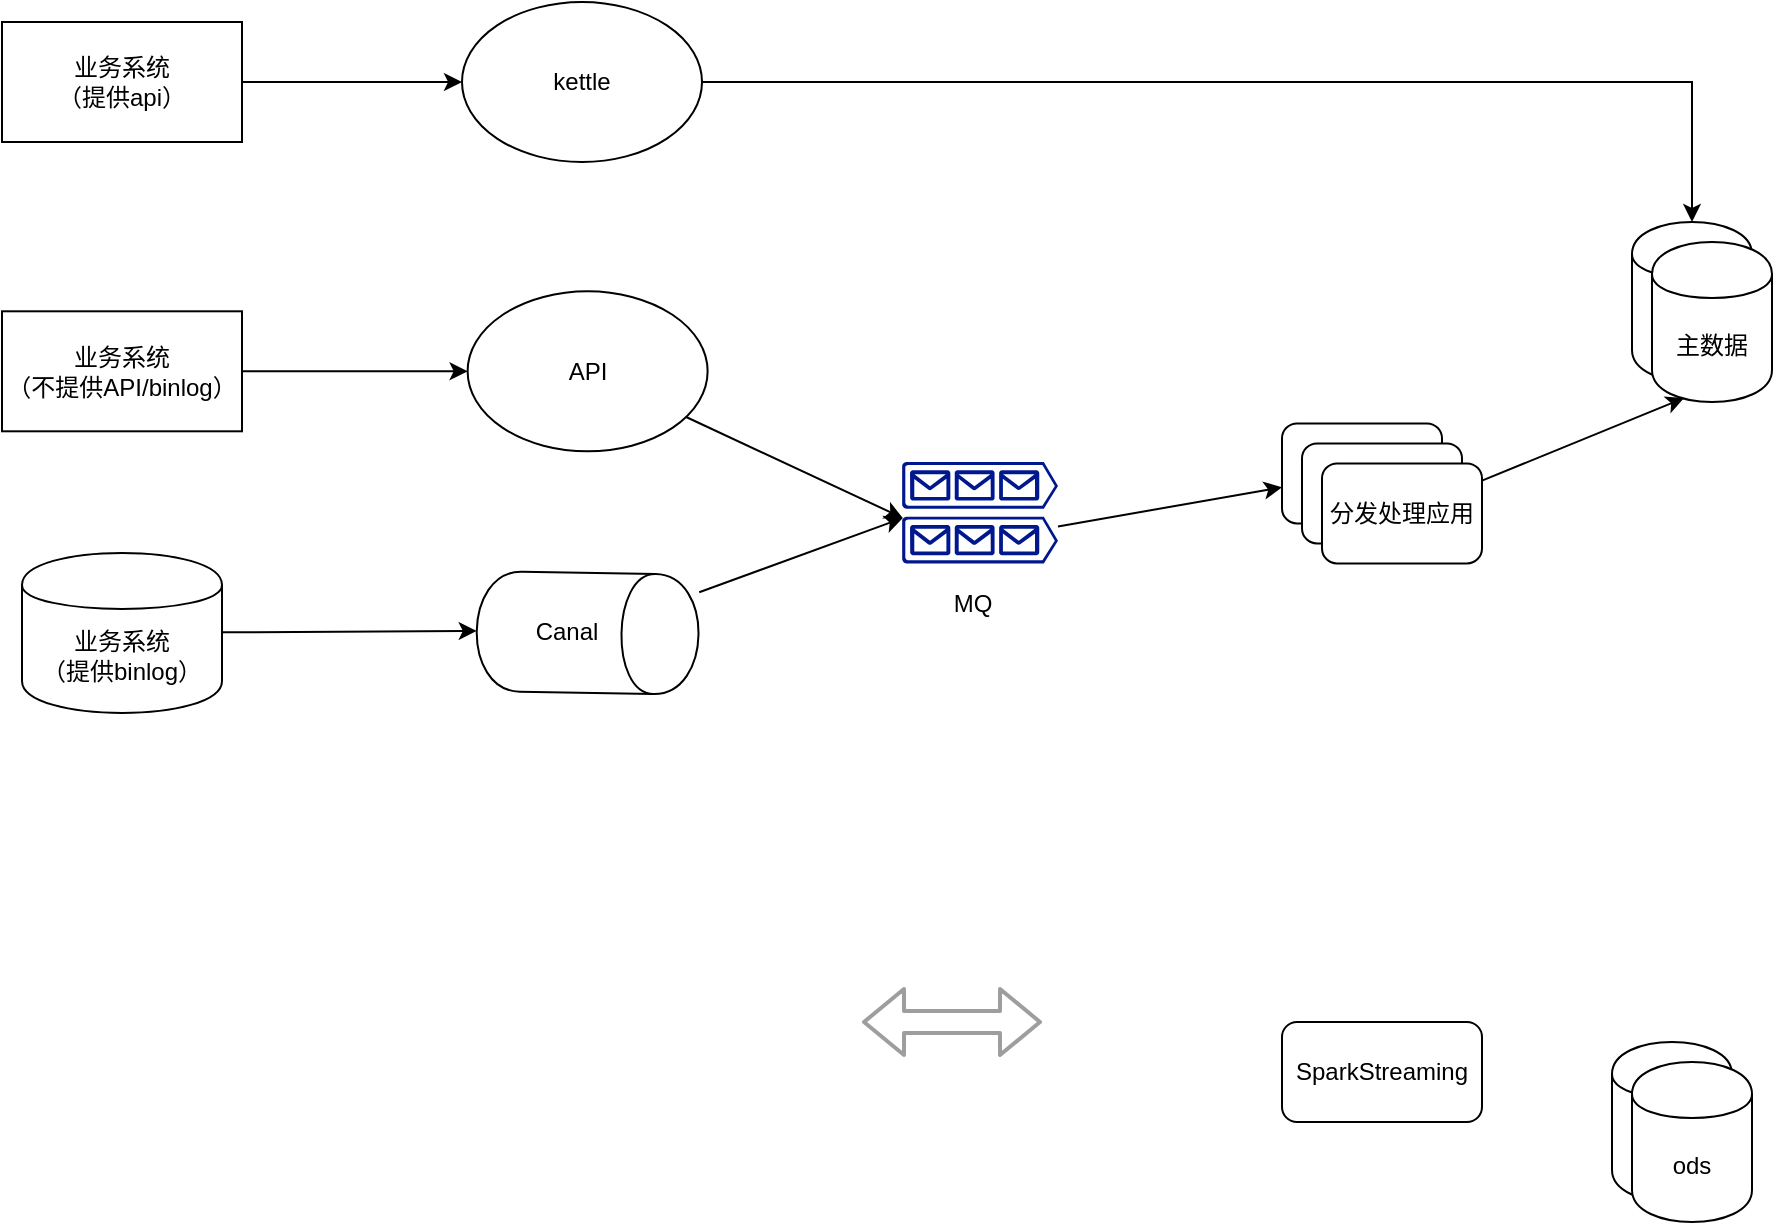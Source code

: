<mxfile version="13.3.5" type="device" pages="2"><diagram id="YqEWtHkaLnO7ShCe0ooJ" name="数据流转图"><mxGraphModel dx="1250" dy="900" grid="1" gridSize="10" guides="1" tooltips="1" connect="1" arrows="1" fold="1" page="1" pageScale="1" pageWidth="827" pageHeight="1169" math="0" shadow="0"><root><mxCell id="0"/><mxCell id="1" parent="0"/><mxCell id="hmnX2ze8-wlTfOxi140G-15" style="rounded=0;orthogonalLoop=1;jettySize=auto;html=1;entryX=0.5;entryY=1;entryDx=0;entryDy=0;" edge="1" parent="1" source="JNGMEdzBtI21aGWD89f5-1" target="JNGMEdzBtI21aGWD89f5-4"><mxGeometry relative="1" as="geometry"/></mxCell><mxCell id="JNGMEdzBtI21aGWD89f5-1" value="业务系统&lt;br&gt;（提供binlog）" style="shape=cylinder;whiteSpace=wrap;html=1;boundedLbl=1;backgroundOutline=1;" parent="1" vertex="1"><mxGeometry x="50" y="365.44" width="100" height="80" as="geometry"/></mxCell><mxCell id="hmnX2ze8-wlTfOxi140G-18" style="edgeStyle=none;rounded=0;orthogonalLoop=1;jettySize=auto;html=1;entryX=0.005;entryY=0.03;entryDx=0;entryDy=0;entryPerimeter=0;" edge="1" parent="1" source="JNGMEdzBtI21aGWD89f5-4" target="JNGMEdzBtI21aGWD89f5-14"><mxGeometry relative="1" as="geometry"/></mxCell><mxCell id="JNGMEdzBtI21aGWD89f5-4" value="" style="shape=cylinder;whiteSpace=wrap;html=1;boundedLbl=1;backgroundOutline=1;rotation=91;" parent="1" vertex="1"><mxGeometry x="302.81" y="350" width="60" height="110.88" as="geometry"/></mxCell><mxCell id="JNGMEdzBtI21aGWD89f5-5" value="Canal" style="text;html=1;align=center;verticalAlign=middle;resizable=0;points=[];autosize=1;" parent="1" vertex="1"><mxGeometry x="297.18" y="395.44" width="50" height="20" as="geometry"/></mxCell><mxCell id="JNGMEdzBtI21aGWD89f5-16" value="MQ" style="text;html=1;align=center;verticalAlign=middle;resizable=0;points=[];autosize=1;" parent="1" vertex="1"><mxGeometry x="510" y="380.7" width="30" height="20" as="geometry"/></mxCell><mxCell id="JNGMEdzBtI21aGWD89f5-17" value="" style="group" parent="1" vertex="1" connectable="0"><mxGeometry x="490" y="320" width="90" height="50.7" as="geometry"/></mxCell><mxCell id="JNGMEdzBtI21aGWD89f5-13" value="" style="aspect=fixed;pointerEvents=1;shadow=0;dashed=0;html=1;strokeColor=none;labelPosition=center;verticalLabelPosition=bottom;verticalAlign=top;align=center;fillColor=#00188D;shape=mxgraph.azure.queue_generic" parent="JNGMEdzBtI21aGWD89f5-17" vertex="1"><mxGeometry width="78" height="23.4" as="geometry"/></mxCell><mxCell id="JNGMEdzBtI21aGWD89f5-14" value="" style="aspect=fixed;pointerEvents=1;shadow=0;dashed=0;html=1;strokeColor=none;labelPosition=center;verticalLabelPosition=bottom;verticalAlign=top;align=center;fillColor=#00188D;shape=mxgraph.azure.queue_generic" parent="JNGMEdzBtI21aGWD89f5-17" vertex="1"><mxGeometry y="27.3" width="78" height="23.4" as="geometry"/></mxCell><mxCell id="JNGMEdzBtI21aGWD89f5-19" value="主数据" style="shape=cylinder;whiteSpace=wrap;html=1;boundedLbl=1;backgroundOutline=1;" parent="1" vertex="1"><mxGeometry x="855" y="200.0" width="60" height="80" as="geometry"/></mxCell><mxCell id="JNGMEdzBtI21aGWD89f5-22" value="分发应用" style="rounded=1;whiteSpace=wrap;html=1;" parent="1" vertex="1"><mxGeometry x="680" y="300.7" width="80" height="50" as="geometry"/></mxCell><mxCell id="JNGMEdzBtI21aGWD89f5-24" value="" style="shape=flexArrow;endArrow=classic;startArrow=classic;html=1;strokeWidth=2;strokeColor=#9E9E9E;" parent="1" edge="1"><mxGeometry width="50" height="50" relative="1" as="geometry"><mxPoint x="470" y="600" as="sourcePoint"/><mxPoint x="560" y="600" as="targetPoint"/></mxGeometry></mxCell><mxCell id="hmnX2ze8-wlTfOxi140G-23" style="edgeStyle=orthogonalEdgeStyle;rounded=0;orthogonalLoop=1;jettySize=auto;html=1;" edge="1" parent="1" source="hmnX2ze8-wlTfOxi140G-1" target="JNGMEdzBtI21aGWD89f5-19"><mxGeometry relative="1" as="geometry"/></mxCell><mxCell id="hmnX2ze8-wlTfOxi140G-1" value="kettle" style="ellipse;whiteSpace=wrap;html=1;" vertex="1" parent="1"><mxGeometry x="270" y="90" width="120" height="80" as="geometry"/></mxCell><mxCell id="hmnX2ze8-wlTfOxi140G-17" style="rounded=0;orthogonalLoop=1;jettySize=auto;html=1;entryX=0.005;entryY=0.03;entryDx=0;entryDy=0;entryPerimeter=0;" edge="1" parent="1" source="hmnX2ze8-wlTfOxi140G-2" target="JNGMEdzBtI21aGWD89f5-14"><mxGeometry relative="1" as="geometry"/></mxCell><mxCell id="hmnX2ze8-wlTfOxi140G-2" value="API" style="ellipse;whiteSpace=wrap;html=1;" vertex="1" parent="1"><mxGeometry x="272.81" y="234.65" width="120" height="80" as="geometry"/></mxCell><mxCell id="hmnX2ze8-wlTfOxi140G-5" value="ods" style="shape=cylinder;whiteSpace=wrap;html=1;boundedLbl=1;backgroundOutline=1;" vertex="1" parent="1"><mxGeometry x="845" y="610" width="60" height="80" as="geometry"/></mxCell><mxCell id="hmnX2ze8-wlTfOxi140G-6" value="分发应用" style="rounded=1;whiteSpace=wrap;html=1;" vertex="1" parent="1"><mxGeometry x="690" y="310.7" width="80" height="50" as="geometry"/></mxCell><mxCell id="hmnX2ze8-wlTfOxi140G-22" style="edgeStyle=none;rounded=0;orthogonalLoop=1;jettySize=auto;html=1;entryX=0.267;entryY=0.975;entryDx=0;entryDy=0;entryPerimeter=0;" edge="1" parent="1" source="hmnX2ze8-wlTfOxi140G-7" target="hmnX2ze8-wlTfOxi140G-8"><mxGeometry relative="1" as="geometry"/></mxCell><mxCell id="hmnX2ze8-wlTfOxi140G-7" value="分发处理应用" style="rounded=1;whiteSpace=wrap;html=1;" vertex="1" parent="1"><mxGeometry x="700" y="320.7" width="80" height="50" as="geometry"/></mxCell><mxCell id="hmnX2ze8-wlTfOxi140G-8" value="主数据" style="shape=cylinder;whiteSpace=wrap;html=1;boundedLbl=1;backgroundOutline=1;" vertex="1" parent="1"><mxGeometry x="865" y="210.0" width="60" height="80" as="geometry"/></mxCell><mxCell id="hmnX2ze8-wlTfOxi140G-9" value="ods" style="shape=cylinder;whiteSpace=wrap;html=1;boundedLbl=1;backgroundOutline=1;" vertex="1" parent="1"><mxGeometry x="855" y="620" width="60" height="80" as="geometry"/></mxCell><mxCell id="hmnX2ze8-wlTfOxi140G-10" value="SparkStreaming" style="rounded=1;whiteSpace=wrap;html=1;" vertex="1" parent="1"><mxGeometry x="680" y="600" width="100" height="50" as="geometry"/></mxCell><mxCell id="hmnX2ze8-wlTfOxi140G-13" style="rounded=0;orthogonalLoop=1;jettySize=auto;html=1;" edge="1" parent="1" source="hmnX2ze8-wlTfOxi140G-11" target="hmnX2ze8-wlTfOxi140G-1"><mxGeometry relative="1" as="geometry"/></mxCell><mxCell id="hmnX2ze8-wlTfOxi140G-11" value="业务系统&lt;br&gt;（提供api）" style="rounded=0;whiteSpace=wrap;html=1;" vertex="1" parent="1"><mxGeometry x="40" y="100" width="120" height="60" as="geometry"/></mxCell><mxCell id="hmnX2ze8-wlTfOxi140G-14" style="rounded=0;orthogonalLoop=1;jettySize=auto;html=1;" edge="1" parent="1" source="hmnX2ze8-wlTfOxi140G-12" target="hmnX2ze8-wlTfOxi140G-2"><mxGeometry relative="1" as="geometry"/></mxCell><mxCell id="hmnX2ze8-wlTfOxi140G-12" value="业务系统&lt;br&gt;（不提供API/binlog）" style="rounded=0;whiteSpace=wrap;html=1;" vertex="1" parent="1"><mxGeometry x="40" y="244.65" width="120" height="60" as="geometry"/></mxCell><mxCell id="hmnX2ze8-wlTfOxi140G-21" style="edgeStyle=none;rounded=0;orthogonalLoop=1;jettySize=auto;html=1;" edge="1" parent="1" source="JNGMEdzBtI21aGWD89f5-14" target="JNGMEdzBtI21aGWD89f5-22"><mxGeometry relative="1" as="geometry"/></mxCell></root></mxGraphModel></diagram><diagram id="EUMz7U3lggphEYhU-XMK" name="技术架构"><mxGraphModel dx="1250" dy="900" grid="1" gridSize="10" guides="1" tooltips="1" connect="1" arrows="1" fold="1" page="1" pageScale="1" pageWidth="827" pageHeight="1169" math="0" shadow="0"><root><mxCell id="WEwS8guYpMi7hsLRzROs-0"/><mxCell id="WEwS8guYpMi7hsLRzROs-1" parent="WEwS8guYpMi7hsLRzROs-0"/><mxCell id="cjZWQ08cS4qfjvqGm13f-5" value="" style="rounded=1;whiteSpace=wrap;html=1;fillColor=#fff2cc;strokeColor=#d6b656;" vertex="1" parent="WEwS8guYpMi7hsLRzROs-1"><mxGeometry x="80" y="580" width="480" height="90" as="geometry"/></mxCell><mxCell id="cjZWQ08cS4qfjvqGm13f-4" value="" style="rounded=1;whiteSpace=wrap;html=1;fillColor=#dae8fc;strokeColor=#6c8ebf;" vertex="1" parent="WEwS8guYpMi7hsLRzROs-1"><mxGeometry x="80" y="295" width="480" height="90" as="geometry"/></mxCell><mxCell id="cjZWQ08cS4qfjvqGm13f-3" value="" style="rounded=1;whiteSpace=wrap;html=1;fillColor=#fff2cc;strokeColor=#d6b656;" vertex="1" parent="WEwS8guYpMi7hsLRzROs-1"><mxGeometry x="80" y="200" width="480" height="90" as="geometry"/></mxCell><mxCell id="0zS_o0GEoQQ_Phy9dJr3-0" value="db" style="shape=cylinder;whiteSpace=wrap;html=1;boundedLbl=1;backgroundOutline=1;" vertex="1" parent="WEwS8guYpMi7hsLRzROs-1"><mxGeometry x="180" y="220" width="50" height="50" as="geometry"/></mxCell><mxCell id="0zS_o0GEoQQ_Phy9dJr3-1" value="client" style="ellipse;whiteSpace=wrap;html=1;" vertex="1" parent="WEwS8guYpMi7hsLRzROs-1"><mxGeometry x="350" y="220" width="70" height="50" as="geometry"/></mxCell><mxCell id="0zS_o0GEoQQ_Phy9dJr3-2" value="API" style="pointerEvents=1;shadow=0;dashed=0;html=1;strokeColor=none;fillColor=#DF8C42;labelPosition=center;verticalLabelPosition=bottom;verticalAlign=top;align=center;outlineConnect=0;shape=mxgraph.veeam2.restful_api;" vertex="1" parent="WEwS8guYpMi7hsLRzROs-1"><mxGeometry x="296" y="316.0" width="34" height="34" as="geometry"/></mxCell><mxCell id="cjZWQ08cS4qfjvqGm13f-0" value="" style="shape=cylinder;whiteSpace=wrap;html=1;boundedLbl=1;backgroundOutline=1;rotation=91;" vertex="1" parent="WEwS8guYpMi7hsLRzROs-1"><mxGeometry x="184" y="300.85" width="37.41" height="84.3" as="geometry"/></mxCell><mxCell id="cjZWQ08cS4qfjvqGm13f-1" value="mysql" style="shape=cylinder;whiteSpace=wrap;html=1;boundedLbl=1;backgroundOutline=1;" vertex="1" parent="WEwS8guYpMi7hsLRzROs-1"><mxGeometry x="280" y="605" width="50" height="55" as="geometry"/></mxCell><mxCell id="cjZWQ08cS4qfjvqGm13f-6" value="" style="rounded=1;whiteSpace=wrap;html=1;fillColor=#e1d5e7;strokeColor=#9673a6;" vertex="1" parent="WEwS8guYpMi7hsLRzROs-1"><mxGeometry x="80" y="485" width="480" height="90" as="geometry"/></mxCell><mxCell id="cjZWQ08cS4qfjvqGm13f-7" value="" style="rounded=1;whiteSpace=wrap;html=1;fillColor=#d5e8d4;strokeColor=#82b366;" vertex="1" parent="WEwS8guYpMi7hsLRzROs-1"><mxGeometry x="80" y="390" width="480" height="90" as="geometry"/></mxCell><mxCell id="BS0OzcSpD0lo-O2bkmSO-0" value="" style="group" vertex="1" connectable="0" parent="WEwS8guYpMi7hsLRzROs-1"><mxGeometry x="260" y="410" width="90" height="50.7" as="geometry"/></mxCell><mxCell id="BS0OzcSpD0lo-O2bkmSO-1" value="" style="aspect=fixed;pointerEvents=1;shadow=0;dashed=0;html=1;strokeColor=none;labelPosition=center;verticalLabelPosition=bottom;verticalAlign=top;align=center;fillColor=#00188D;shape=mxgraph.azure.queue_generic" vertex="1" parent="BS0OzcSpD0lo-O2bkmSO-0"><mxGeometry width="78" height="23.4" as="geometry"/></mxCell><mxCell id="BS0OzcSpD0lo-O2bkmSO-2" value="" style="aspect=fixed;pointerEvents=1;shadow=0;dashed=0;html=1;strokeColor=none;labelPosition=center;verticalLabelPosition=bottom;verticalAlign=top;align=center;fillColor=#00188D;shape=mxgraph.azure.queue_generic" vertex="1" parent="BS0OzcSpD0lo-O2bkmSO-0"><mxGeometry y="27.3" width="78" height="23.4" as="geometry"/></mxCell><mxCell id="BS0OzcSpD0lo-O2bkmSO-4" value="消息分发处理应用" style="rounded=0;whiteSpace=wrap;html=1;" vertex="1" parent="WEwS8guYpMi7hsLRzROs-1"><mxGeometry x="180" y="513.5" width="110" height="33" as="geometry"/></mxCell><mxCell id="BS0OzcSpD0lo-O2bkmSO-5" value="kettle" style="rounded=0;whiteSpace=wrap;html=1;" vertex="1" parent="WEwS8guYpMi7hsLRzROs-1"><mxGeometry x="390" y="320.6" width="90" height="37" as="geometry"/></mxCell><mxCell id="BS0OzcSpD0lo-O2bkmSO-6" value="Canal" style="text;html=1;align=center;verticalAlign=middle;resizable=0;points=[];autosize=1;" vertex="1" parent="WEwS8guYpMi7hsLRzROs-1"><mxGeometry x="171.41" y="337.6" width="50" height="20" as="geometry"/></mxCell><mxCell id="BS0OzcSpD0lo-O2bkmSO-7" value="MQ" style="text;html=1;align=center;verticalAlign=middle;resizable=0;points=[];autosize=1;" vertex="1" parent="WEwS8guYpMi7hsLRzROs-1"><mxGeometry x="350" y="425" width="30" height="20" as="geometry"/></mxCell><mxCell id="BS0OzcSpD0lo-O2bkmSO-8" value="数&lt;br&gt;据&lt;br&gt;来&lt;br&gt;源&lt;br&gt;层" style="text;html=1;align=center;verticalAlign=middle;resizable=0;points=[];autosize=1;" vertex="1" parent="WEwS8guYpMi7hsLRzROs-1"><mxGeometry x="95" y="205" width="30" height="80" as="geometry"/></mxCell><mxCell id="BS0OzcSpD0lo-O2bkmSO-9" value="数&lt;br&gt;据&lt;br&gt;接&lt;br&gt;收&lt;br&gt;层" style="text;html=1;align=center;verticalAlign=middle;resizable=0;points=[];autosize=1;" vertex="1" parent="WEwS8guYpMi7hsLRzROs-1"><mxGeometry x="95" y="305" width="30" height="80" as="geometry"/></mxCell><mxCell id="BS0OzcSpD0lo-O2bkmSO-10" value="数&lt;br&gt;据&lt;br&gt;缓&lt;br&gt;存&lt;br&gt;层" style="text;html=1;align=center;verticalAlign=middle;resizable=0;points=[];autosize=1;" vertex="1" parent="WEwS8guYpMi7hsLRzROs-1"><mxGeometry x="95" y="400" width="30" height="80" as="geometry"/></mxCell><mxCell id="BS0OzcSpD0lo-O2bkmSO-11" value="数&lt;br&gt;据&lt;br&gt;处&lt;br&gt;理&lt;br&gt;层" style="text;html=1;align=center;verticalAlign=middle;resizable=0;points=[];autosize=1;" vertex="1" parent="WEwS8guYpMi7hsLRzROs-1"><mxGeometry x="95.0" y="490" width="30" height="80" as="geometry"/></mxCell><mxCell id="BS0OzcSpD0lo-O2bkmSO-12" value="数&lt;br&gt;据&lt;br&gt;存&lt;br&gt;储&lt;br&gt;层" style="text;html=1;align=center;verticalAlign=middle;resizable=0;points=[];autosize=1;" vertex="1" parent="WEwS8guYpMi7hsLRzROs-1"><mxGeometry x="95" y="587" width="30" height="80" as="geometry"/></mxCell><mxCell id="DpP2rralx0J4DR_Y_TPw-0" value="消息分发处理应用" style="rounded=0;whiteSpace=wrap;html=1;" vertex="1" parent="WEwS8guYpMi7hsLRzROs-1"><mxGeometry x="340" y="513.5" width="111.01" height="33" as="geometry"/></mxCell></root></mxGraphModel></diagram></mxfile>